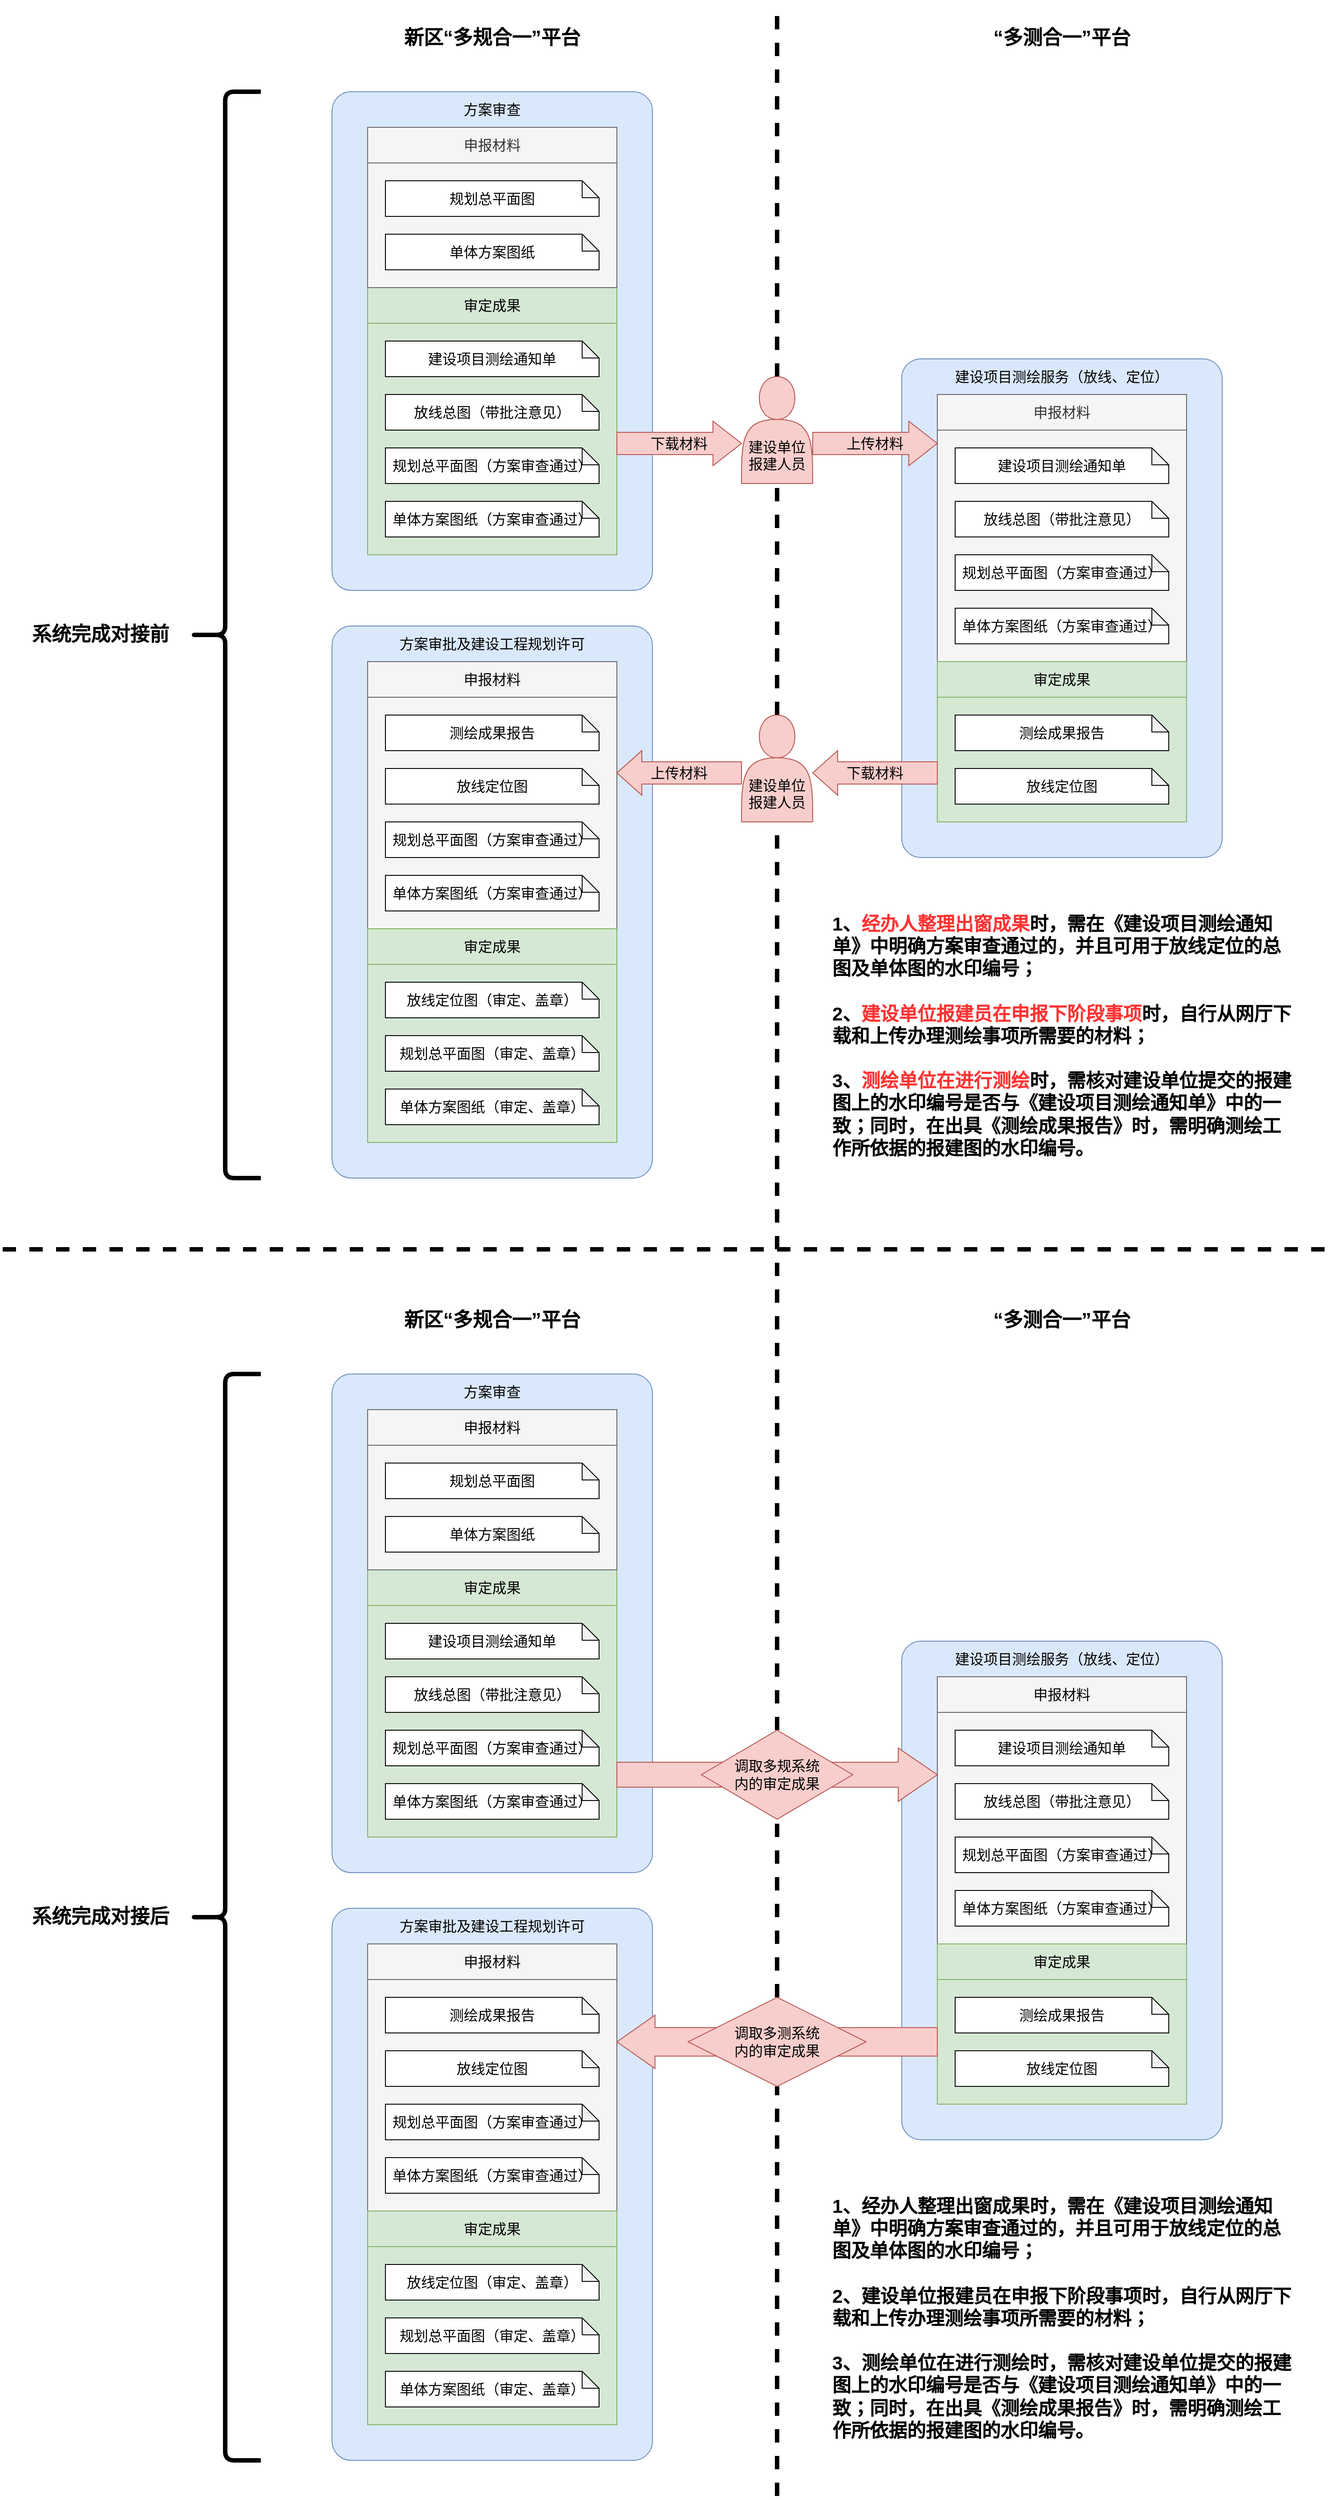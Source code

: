 <mxfile version="15.6.6" type="github">
  <diagram id="HU3_-8M6IqhSkoxiqSs4" name="Page-1">
    <mxGraphModel dx="2500" dy="2103" grid="1" gridSize="10" guides="1" tooltips="1" connect="1" arrows="1" fold="1" page="1" pageScale="1" pageWidth="827" pageHeight="1169" math="0" shadow="0">
      <root>
        <mxCell id="0" />
        <mxCell id="1" parent="0" />
        <mxCell id="n4JV1IkBggr-FbLEgCfJ-69" value="" style="endArrow=none;dashed=1;html=1;strokeWidth=5;rounded=0;fontSize=16;fontColor=default;strokeColor=default;labelBackgroundColor=default;startArrow=none;" edge="1" parent="1" source="n4JV1IkBggr-FbLEgCfJ-171" target="n4JV1IkBggr-FbLEgCfJ-58">
          <mxGeometry width="50" height="50" relative="1" as="geometry">
            <mxPoint x="540" y="1680" as="sourcePoint" />
            <mxPoint x="540" y="-1140" as="targetPoint" />
          </mxGeometry>
        </mxCell>
        <mxCell id="n4JV1IkBggr-FbLEgCfJ-66" value="" style="endArrow=none;dashed=1;html=1;strokeWidth=5;rounded=0;fontSize=16;fontColor=default;strokeColor=default;labelBackgroundColor=default;startArrow=none;" edge="1" parent="1" source="n4JV1IkBggr-FbLEgCfJ-58">
          <mxGeometry width="50" height="50" relative="1" as="geometry">
            <mxPoint x="540" y="200" as="sourcePoint" />
            <mxPoint x="540" y="-1120" as="targetPoint" />
          </mxGeometry>
        </mxCell>
        <mxCell id="n4JV1IkBggr-FbLEgCfJ-53" value="" style="rounded=1;whiteSpace=wrap;html=1;fontSize=16;strokeColor=#6c8ebf;fillColor=#dae8fc;arcSize=6;fontColor=default;" vertex="1" parent="1">
          <mxGeometry x="680" y="-720" width="360" height="560" as="geometry" />
        </mxCell>
        <mxCell id="n4JV1IkBggr-FbLEgCfJ-51" value="" style="rounded=1;whiteSpace=wrap;html=1;fontSize=16;strokeColor=#6c8ebf;fillColor=#dae8fc;arcSize=6;fontColor=default;" vertex="1" parent="1">
          <mxGeometry x="40" y="-420" width="360" height="620" as="geometry" />
        </mxCell>
        <mxCell id="n4JV1IkBggr-FbLEgCfJ-52" value="方案审批及建设工程规划许可" style="text;html=1;strokeColor=none;fillColor=none;align=center;verticalAlign=middle;whiteSpace=wrap;rounded=0;fontSize=16;fontColor=default;" vertex="1" parent="1">
          <mxGeometry x="80" y="-420" width="280" height="40" as="geometry" />
        </mxCell>
        <mxCell id="n4JV1IkBggr-FbLEgCfJ-49" value="" style="rounded=1;whiteSpace=wrap;html=1;fontSize=16;strokeColor=#6c8ebf;fillColor=#dae8fc;arcSize=6;fontColor=default;" vertex="1" parent="1">
          <mxGeometry x="40" y="-1020" width="360" height="560" as="geometry" />
        </mxCell>
        <mxCell id="n4JV1IkBggr-FbLEgCfJ-8" value="" style="rounded=0;whiteSpace=wrap;html=1;fontSize=16;strokeColor=#82b366;fillColor=#d5e8d4;fontColor=default;" vertex="1" parent="1">
          <mxGeometry x="80" y="-800" width="280" height="300" as="geometry" />
        </mxCell>
        <mxCell id="n4JV1IkBggr-FbLEgCfJ-3" value="放线总图（带批注意见）" style="shape=note;whiteSpace=wrap;html=1;backgroundOutline=1;darkOpacity=0.05;fontColor=default;strokeColor=default;fillColor=default;fontSize=16;size=19;" vertex="1" parent="1">
          <mxGeometry x="100" y="-680" width="240" height="40" as="geometry" />
        </mxCell>
        <mxCell id="n4JV1IkBggr-FbLEgCfJ-4" value="规划总平面图（方案审查通过）" style="shape=note;whiteSpace=wrap;html=1;backgroundOutline=1;darkOpacity=0.05;fontColor=default;strokeColor=default;fillColor=default;fontSize=16;size=19;" vertex="1" parent="1">
          <mxGeometry x="100" y="-620" width="240" height="40" as="geometry" />
        </mxCell>
        <mxCell id="n4JV1IkBggr-FbLEgCfJ-6" value="单体方案图纸（方案审查通过）" style="shape=note;whiteSpace=wrap;html=1;backgroundOutline=1;darkOpacity=0.05;fontColor=default;strokeColor=default;fillColor=default;fontSize=16;size=19;" vertex="1" parent="1">
          <mxGeometry x="100" y="-560" width="240" height="40" as="geometry" />
        </mxCell>
        <mxCell id="n4JV1IkBggr-FbLEgCfJ-7" value="建设项目测绘通知单" style="shape=note;whiteSpace=wrap;html=1;backgroundOutline=1;darkOpacity=0.05;fontColor=default;strokeColor=default;fillColor=default;fontSize=16;size=19;" vertex="1" parent="1">
          <mxGeometry x="100" y="-740" width="240" height="40" as="geometry" />
        </mxCell>
        <mxCell id="n4JV1IkBggr-FbLEgCfJ-15" value="审定成果" style="text;html=1;strokeColor=#82b366;fillColor=#d5e8d4;align=center;verticalAlign=middle;whiteSpace=wrap;rounded=0;fontSize=16;fontColor=default;" vertex="1" parent="1">
          <mxGeometry x="80" y="-800" width="280" height="40" as="geometry" />
        </mxCell>
        <mxCell id="n4JV1IkBggr-FbLEgCfJ-16" value="" style="rounded=0;whiteSpace=wrap;html=1;fontSize=16;fontColor=#333333;strokeColor=#666666;fillColor=#f5f5f5;" vertex="1" parent="1">
          <mxGeometry x="80" y="-980" width="280" height="180" as="geometry" />
        </mxCell>
        <mxCell id="n4JV1IkBggr-FbLEgCfJ-18" value="规划总平面图" style="shape=note;whiteSpace=wrap;html=1;backgroundOutline=1;darkOpacity=0.05;fontColor=default;strokeColor=default;fillColor=default;fontSize=16;size=19;" vertex="1" parent="1">
          <mxGeometry x="100" y="-920" width="240" height="40" as="geometry" />
        </mxCell>
        <mxCell id="n4JV1IkBggr-FbLEgCfJ-19" value="单体方案图纸" style="shape=note;whiteSpace=wrap;html=1;backgroundOutline=1;darkOpacity=0.05;fontColor=default;strokeColor=default;fillColor=default;fontSize=16;size=19;" vertex="1" parent="1">
          <mxGeometry x="100" y="-860" width="240" height="40" as="geometry" />
        </mxCell>
        <mxCell id="n4JV1IkBggr-FbLEgCfJ-21" value="申报材料" style="text;html=1;strokeColor=#666666;fillColor=#f5f5f5;align=center;verticalAlign=middle;whiteSpace=wrap;rounded=0;fontSize=16;fontColor=#333333;" vertex="1" parent="1">
          <mxGeometry x="80" y="-980" width="280" height="40" as="geometry" />
        </mxCell>
        <mxCell id="n4JV1IkBggr-FbLEgCfJ-23" value="" style="rounded=0;whiteSpace=wrap;html=1;fontSize=16;strokeColor=#666666;fillColor=#f5f5f5;fontColor=#333333;" vertex="1" parent="1">
          <mxGeometry x="720" y="-680" width="280" height="300" as="geometry" />
        </mxCell>
        <mxCell id="n4JV1IkBggr-FbLEgCfJ-24" value="放线总图（带批注意见）" style="shape=note;whiteSpace=wrap;html=1;backgroundOutline=1;darkOpacity=0.05;fontColor=default;strokeColor=default;fillColor=default;fontSize=16;size=19;" vertex="1" parent="1">
          <mxGeometry x="740" y="-560" width="240" height="40" as="geometry" />
        </mxCell>
        <mxCell id="n4JV1IkBggr-FbLEgCfJ-25" value="规划总平面图（方案审查通过）" style="shape=note;whiteSpace=wrap;html=1;backgroundOutline=1;darkOpacity=0.05;fontColor=default;strokeColor=default;fillColor=default;fontSize=16;size=19;" vertex="1" parent="1">
          <mxGeometry x="740" y="-500" width="240" height="40" as="geometry" />
        </mxCell>
        <mxCell id="n4JV1IkBggr-FbLEgCfJ-26" value="单体方案图纸（方案审查通过）" style="shape=note;whiteSpace=wrap;html=1;backgroundOutline=1;darkOpacity=0.05;fontColor=default;strokeColor=default;fillColor=default;fontSize=16;size=19;" vertex="1" parent="1">
          <mxGeometry x="740" y="-440" width="240" height="40" as="geometry" />
        </mxCell>
        <mxCell id="n4JV1IkBggr-FbLEgCfJ-27" value="建设项目测绘通知单" style="shape=note;whiteSpace=wrap;html=1;backgroundOutline=1;darkOpacity=0.05;fontColor=default;strokeColor=default;fillColor=default;fontSize=16;size=19;" vertex="1" parent="1">
          <mxGeometry x="740" y="-620" width="240" height="40" as="geometry" />
        </mxCell>
        <mxCell id="n4JV1IkBggr-FbLEgCfJ-28" value="申报材料" style="text;html=1;strokeColor=#666666;fillColor=#f5f5f5;align=center;verticalAlign=middle;whiteSpace=wrap;rounded=0;fontSize=16;fontColor=#333333;" vertex="1" parent="1">
          <mxGeometry x="720" y="-680" width="280" height="40" as="geometry" />
        </mxCell>
        <mxCell id="n4JV1IkBggr-FbLEgCfJ-30" value="" style="rounded=0;whiteSpace=wrap;html=1;fontSize=16;strokeColor=#82b366;fillColor=#d5e8d4;fontColor=default;" vertex="1" parent="1">
          <mxGeometry x="720" y="-380" width="280" height="180" as="geometry" />
        </mxCell>
        <mxCell id="n4JV1IkBggr-FbLEgCfJ-31" value="放线定位图" style="shape=note;whiteSpace=wrap;html=1;backgroundOutline=1;darkOpacity=0.05;fontColor=default;strokeColor=default;fillColor=default;fontSize=16;size=19;" vertex="1" parent="1">
          <mxGeometry x="740" y="-260" width="240" height="40" as="geometry" />
        </mxCell>
        <mxCell id="n4JV1IkBggr-FbLEgCfJ-34" value="测绘成果报告" style="shape=note;whiteSpace=wrap;html=1;backgroundOutline=1;darkOpacity=0.05;fontColor=default;strokeColor=default;fillColor=default;fontSize=16;size=19;" vertex="1" parent="1">
          <mxGeometry x="740" y="-320" width="240" height="40" as="geometry" />
        </mxCell>
        <mxCell id="n4JV1IkBggr-FbLEgCfJ-35" value="审定成果" style="text;html=1;strokeColor=#82b366;fillColor=#d5e8d4;align=center;verticalAlign=middle;whiteSpace=wrap;rounded=0;fontSize=16;fontColor=default;" vertex="1" parent="1">
          <mxGeometry x="720" y="-380" width="280" height="40" as="geometry" />
        </mxCell>
        <mxCell id="n4JV1IkBggr-FbLEgCfJ-36" value="" style="rounded=0;whiteSpace=wrap;html=1;fontSize=16;strokeColor=#666666;fillColor=#f5f5f5;fontColor=default;" vertex="1" parent="1">
          <mxGeometry x="80" y="-380" width="280" height="300" as="geometry" />
        </mxCell>
        <mxCell id="n4JV1IkBggr-FbLEgCfJ-38" value="规划总平面图（方案审查通过）" style="shape=note;whiteSpace=wrap;html=1;backgroundOutline=1;darkOpacity=0.05;fontColor=default;strokeColor=default;fillColor=default;fontSize=16;size=19;" vertex="1" parent="1">
          <mxGeometry x="100" y="-200" width="240" height="40" as="geometry" />
        </mxCell>
        <mxCell id="n4JV1IkBggr-FbLEgCfJ-39" value="单体方案图纸（方案审查通过）" style="shape=note;whiteSpace=wrap;html=1;backgroundOutline=1;darkOpacity=0.05;fontColor=default;strokeColor=default;fillColor=default;fontSize=16;size=19;" vertex="1" parent="1">
          <mxGeometry x="100" y="-140" width="240" height="40" as="geometry" />
        </mxCell>
        <mxCell id="n4JV1IkBggr-FbLEgCfJ-41" value="申报材料" style="text;html=1;strokeColor=#666666;fillColor=#f5f5f5;align=center;verticalAlign=middle;whiteSpace=wrap;rounded=0;fontSize=16;fontColor=default;" vertex="1" parent="1">
          <mxGeometry x="80" y="-380" width="280" height="40" as="geometry" />
        </mxCell>
        <mxCell id="n4JV1IkBggr-FbLEgCfJ-42" value="测绘成果报告" style="shape=note;whiteSpace=wrap;html=1;backgroundOutline=1;darkOpacity=0.05;fontColor=default;strokeColor=default;fillColor=default;fontSize=16;size=19;" vertex="1" parent="1">
          <mxGeometry x="100" y="-320" width="240" height="40" as="geometry" />
        </mxCell>
        <mxCell id="n4JV1IkBggr-FbLEgCfJ-43" value="放线定位图" style="shape=note;whiteSpace=wrap;html=1;backgroundOutline=1;darkOpacity=0.05;fontColor=default;strokeColor=default;fillColor=default;fontSize=16;size=19;" vertex="1" parent="1">
          <mxGeometry x="100" y="-260" width="240" height="40" as="geometry" />
        </mxCell>
        <mxCell id="n4JV1IkBggr-FbLEgCfJ-44" value="" style="rounded=0;whiteSpace=wrap;html=1;fontSize=16;strokeColor=#82b366;fillColor=#d5e8d4;fontColor=default;" vertex="1" parent="1">
          <mxGeometry x="80" y="-80" width="280" height="240" as="geometry" />
        </mxCell>
        <mxCell id="n4JV1IkBggr-FbLEgCfJ-45" value="规划总平面图（审定、盖章）" style="shape=note;whiteSpace=wrap;html=1;backgroundOutline=1;darkOpacity=0.05;fontColor=default;strokeColor=default;fillColor=default;fontSize=16;size=19;" vertex="1" parent="1">
          <mxGeometry x="100" y="40" width="240" height="40" as="geometry" />
        </mxCell>
        <mxCell id="n4JV1IkBggr-FbLEgCfJ-46" value="放线定位图（审定、盖章）" style="shape=note;whiteSpace=wrap;html=1;backgroundOutline=1;darkOpacity=0.05;fontColor=default;strokeColor=default;fillColor=default;fontSize=16;size=19;" vertex="1" parent="1">
          <mxGeometry x="100" y="-20" width="240" height="40" as="geometry" />
        </mxCell>
        <mxCell id="n4JV1IkBggr-FbLEgCfJ-47" value="审定成果" style="text;html=1;strokeColor=#82b366;fillColor=#d5e8d4;align=center;verticalAlign=middle;whiteSpace=wrap;rounded=0;fontSize=16;fontColor=default;" vertex="1" parent="1">
          <mxGeometry x="80" y="-80" width="280" height="40" as="geometry" />
        </mxCell>
        <mxCell id="n4JV1IkBggr-FbLEgCfJ-48" value="单体方案图纸（审定、盖章）" style="shape=note;whiteSpace=wrap;html=1;backgroundOutline=1;darkOpacity=0.05;fontColor=default;strokeColor=default;fillColor=default;fontSize=16;size=19;" vertex="1" parent="1">
          <mxGeometry x="100" y="100" width="240" height="40" as="geometry" />
        </mxCell>
        <mxCell id="n4JV1IkBggr-FbLEgCfJ-50" value="方案审查" style="text;html=1;strokeColor=none;fillColor=none;align=center;verticalAlign=middle;whiteSpace=wrap;rounded=0;fontSize=16;fontColor=default;" vertex="1" parent="1">
          <mxGeometry x="80" y="-1020" width="280" height="40" as="geometry" />
        </mxCell>
        <mxCell id="n4JV1IkBggr-FbLEgCfJ-54" value="建设项目测绘服务（放线、定位）" style="text;html=1;strokeColor=none;fillColor=none;align=center;verticalAlign=middle;whiteSpace=wrap;rounded=0;fontSize=16;fontColor=default;" vertex="1" parent="1">
          <mxGeometry x="720" y="-720" width="280" height="40" as="geometry" />
        </mxCell>
        <mxCell id="n4JV1IkBggr-FbLEgCfJ-59" value="下载材料" style="shape=singleArrow;whiteSpace=wrap;html=1;fontSize=16;strokeColor=#b85450;fillColor=#f8cecc;arrowWidth=0.5;arrowSize=0.229;fontColor=default;" vertex="1" parent="1">
          <mxGeometry x="360" y="-650" width="140" height="50" as="geometry" />
        </mxCell>
        <mxCell id="n4JV1IkBggr-FbLEgCfJ-60" value="上传材料" style="shape=singleArrow;whiteSpace=wrap;html=1;fontSize=16;strokeColor=#b85450;fillColor=#f8cecc;arrowWidth=0.5;arrowSize=0.229;fontColor=default;" vertex="1" parent="1">
          <mxGeometry x="580" y="-650" width="140" height="50" as="geometry" />
        </mxCell>
        <mxCell id="n4JV1IkBggr-FbLEgCfJ-62" value="&lt;br&gt;&lt;br&gt;&lt;br&gt;建设单位&lt;br&gt;报建人员" style="shape=actor;whiteSpace=wrap;html=1;fontSize=16;strokeColor=#b85450;fillColor=#f8cecc;fontColor=default;" vertex="1" parent="1">
          <mxGeometry x="500" y="-320" width="80" height="120" as="geometry" />
        </mxCell>
        <mxCell id="n4JV1IkBggr-FbLEgCfJ-64" value="下载材料" style="shape=singleArrow;direction=west;whiteSpace=wrap;html=1;fontSize=16;strokeColor=#b85450;fillColor=#f8cecc;arrowWidth=0.5;arrowSize=0.2;fontColor=default;" vertex="1" parent="1">
          <mxGeometry x="580" y="-280" width="140" height="50" as="geometry" />
        </mxCell>
        <mxCell id="n4JV1IkBggr-FbLEgCfJ-65" value="上传材料" style="shape=singleArrow;direction=west;whiteSpace=wrap;html=1;fontSize=16;strokeColor=#b85450;fillColor=#f8cecc;arrowWidth=0.5;arrowSize=0.2;fontColor=default;" vertex="1" parent="1">
          <mxGeometry x="360" y="-280" width="140" height="50" as="geometry" />
        </mxCell>
        <mxCell id="n4JV1IkBggr-FbLEgCfJ-67" value="新区“多规合一”平台" style="text;html=1;strokeColor=none;fillColor=none;align=center;verticalAlign=middle;whiteSpace=wrap;rounded=0;fontSize=22;fontColor=default;fontStyle=1" vertex="1" parent="1">
          <mxGeometry x="80" y="-1100" width="280" height="40" as="geometry" />
        </mxCell>
        <mxCell id="n4JV1IkBggr-FbLEgCfJ-68" value="“多测合一”平台" style="text;html=1;strokeColor=none;fillColor=none;align=center;verticalAlign=middle;whiteSpace=wrap;rounded=0;fontSize=22;fontColor=default;fontStyle=1" vertex="1" parent="1">
          <mxGeometry x="720" y="-1100" width="280" height="40" as="geometry" />
        </mxCell>
        <mxCell id="n4JV1IkBggr-FbLEgCfJ-58" value="&lt;br&gt;&lt;br&gt;&lt;br&gt;建设单位&lt;br&gt;报建人员" style="shape=actor;whiteSpace=wrap;html=1;fontSize=16;strokeColor=#b85450;fillColor=#f8cecc;fontColor=default;" vertex="1" parent="1">
          <mxGeometry x="500" y="-700" width="80" height="120" as="geometry" />
        </mxCell>
        <mxCell id="n4JV1IkBggr-FbLEgCfJ-119" value="" style="rounded=1;whiteSpace=wrap;html=1;fontSize=16;strokeColor=#6c8ebf;fillColor=#dae8fc;arcSize=6;fontColor=default;" vertex="1" parent="1">
          <mxGeometry x="680" y="720" width="360" height="560" as="geometry" />
        </mxCell>
        <mxCell id="n4JV1IkBggr-FbLEgCfJ-120" value="" style="rounded=1;whiteSpace=wrap;html=1;fontSize=16;strokeColor=#6c8ebf;fillColor=#dae8fc;arcSize=6;fontColor=default;" vertex="1" parent="1">
          <mxGeometry x="40" y="1020" width="360" height="620" as="geometry" />
        </mxCell>
        <mxCell id="n4JV1IkBggr-FbLEgCfJ-121" value="方案审批及建设工程规划许可" style="text;html=1;strokeColor=none;fillColor=none;align=center;verticalAlign=middle;whiteSpace=wrap;rounded=0;fontSize=16;fontColor=default;" vertex="1" parent="1">
          <mxGeometry x="80" y="1020" width="280" height="40" as="geometry" />
        </mxCell>
        <mxCell id="n4JV1IkBggr-FbLEgCfJ-122" value="" style="rounded=1;whiteSpace=wrap;html=1;fontSize=16;strokeColor=#6c8ebf;fillColor=#dae8fc;arcSize=6;fontColor=default;" vertex="1" parent="1">
          <mxGeometry x="40" y="420" width="360" height="560" as="geometry" />
        </mxCell>
        <mxCell id="n4JV1IkBggr-FbLEgCfJ-123" value="" style="rounded=0;whiteSpace=wrap;html=1;fontSize=16;strokeColor=#82b366;fillColor=#d5e8d4;fontColor=default;" vertex="1" parent="1">
          <mxGeometry x="80" y="640" width="280" height="300" as="geometry" />
        </mxCell>
        <mxCell id="n4JV1IkBggr-FbLEgCfJ-124" value="放线总图（带批注意见）" style="shape=note;whiteSpace=wrap;html=1;backgroundOutline=1;darkOpacity=0.05;fontColor=default;strokeColor=default;fillColor=default;fontSize=16;size=19;" vertex="1" parent="1">
          <mxGeometry x="100" y="760" width="240" height="40" as="geometry" />
        </mxCell>
        <mxCell id="n4JV1IkBggr-FbLEgCfJ-125" value="规划总平面图（方案审查通过）" style="shape=note;whiteSpace=wrap;html=1;backgroundOutline=1;darkOpacity=0.05;fontColor=default;strokeColor=default;fillColor=default;fontSize=16;size=19;" vertex="1" parent="1">
          <mxGeometry x="100" y="820" width="240" height="40" as="geometry" />
        </mxCell>
        <mxCell id="n4JV1IkBggr-FbLEgCfJ-126" value="单体方案图纸（方案审查通过）" style="shape=note;whiteSpace=wrap;html=1;backgroundOutline=1;darkOpacity=0.05;fontColor=default;strokeColor=default;fillColor=default;fontSize=16;size=19;" vertex="1" parent="1">
          <mxGeometry x="100" y="880" width="240" height="40" as="geometry" />
        </mxCell>
        <mxCell id="n4JV1IkBggr-FbLEgCfJ-127" value="建设项目测绘通知单" style="shape=note;whiteSpace=wrap;html=1;backgroundOutline=1;darkOpacity=0.05;fontColor=default;strokeColor=default;fillColor=default;fontSize=16;size=19;" vertex="1" parent="1">
          <mxGeometry x="100" y="700" width="240" height="40" as="geometry" />
        </mxCell>
        <mxCell id="n4JV1IkBggr-FbLEgCfJ-128" value="审定成果" style="text;html=1;strokeColor=#82b366;fillColor=#d5e8d4;align=center;verticalAlign=middle;whiteSpace=wrap;rounded=0;fontSize=16;fontColor=default;" vertex="1" parent="1">
          <mxGeometry x="80" y="640" width="280" height="40" as="geometry" />
        </mxCell>
        <mxCell id="n4JV1IkBggr-FbLEgCfJ-129" value="" style="rounded=0;whiteSpace=wrap;html=1;fontSize=16;fontColor=default;strokeColor=#666666;fillColor=#f5f5f5;" vertex="1" parent="1">
          <mxGeometry x="80" y="460" width="280" height="180" as="geometry" />
        </mxCell>
        <mxCell id="n4JV1IkBggr-FbLEgCfJ-130" value="规划总平面图" style="shape=note;whiteSpace=wrap;html=1;backgroundOutline=1;darkOpacity=0.05;fontColor=default;strokeColor=default;fillColor=default;fontSize=16;size=19;" vertex="1" parent="1">
          <mxGeometry x="100" y="520" width="240" height="40" as="geometry" />
        </mxCell>
        <mxCell id="n4JV1IkBggr-FbLEgCfJ-131" value="单体方案图纸" style="shape=note;whiteSpace=wrap;html=1;backgroundOutline=1;darkOpacity=0.05;fontColor=default;strokeColor=default;fillColor=default;fontSize=16;size=19;" vertex="1" parent="1">
          <mxGeometry x="100" y="580" width="240" height="40" as="geometry" />
        </mxCell>
        <mxCell id="n4JV1IkBggr-FbLEgCfJ-132" value="申报材料" style="text;html=1;strokeColor=#666666;fillColor=#f5f5f5;align=center;verticalAlign=middle;whiteSpace=wrap;rounded=0;fontSize=16;fontColor=default;" vertex="1" parent="1">
          <mxGeometry x="80" y="460" width="280" height="40" as="geometry" />
        </mxCell>
        <mxCell id="n4JV1IkBggr-FbLEgCfJ-133" value="" style="rounded=0;whiteSpace=wrap;html=1;fontSize=16;strokeColor=#666666;fillColor=#f5f5f5;fontColor=default;" vertex="1" parent="1">
          <mxGeometry x="720" y="760" width="280" height="300" as="geometry" />
        </mxCell>
        <mxCell id="n4JV1IkBggr-FbLEgCfJ-134" value="放线总图（带批注意见）" style="shape=note;whiteSpace=wrap;html=1;backgroundOutline=1;darkOpacity=0.05;fontColor=default;strokeColor=default;fillColor=default;fontSize=16;size=19;" vertex="1" parent="1">
          <mxGeometry x="740" y="880" width="240" height="40" as="geometry" />
        </mxCell>
        <mxCell id="n4JV1IkBggr-FbLEgCfJ-135" value="规划总平面图（方案审查通过）" style="shape=note;whiteSpace=wrap;html=1;backgroundOutline=1;darkOpacity=0.05;fontColor=default;strokeColor=default;fillColor=default;fontSize=16;size=19;" vertex="1" parent="1">
          <mxGeometry x="740" y="940" width="240" height="40" as="geometry" />
        </mxCell>
        <mxCell id="n4JV1IkBggr-FbLEgCfJ-136" value="单体方案图纸（方案审查通过）" style="shape=note;whiteSpace=wrap;html=1;backgroundOutline=1;darkOpacity=0.05;fontColor=default;strokeColor=default;fillColor=default;fontSize=16;size=19;" vertex="1" parent="1">
          <mxGeometry x="740" y="1000" width="240" height="40" as="geometry" />
        </mxCell>
        <mxCell id="n4JV1IkBggr-FbLEgCfJ-137" value="建设项目测绘通知单" style="shape=note;whiteSpace=wrap;html=1;backgroundOutline=1;darkOpacity=0.05;fontColor=default;strokeColor=default;fillColor=default;fontSize=16;size=19;" vertex="1" parent="1">
          <mxGeometry x="740" y="820" width="240" height="40" as="geometry" />
        </mxCell>
        <mxCell id="n4JV1IkBggr-FbLEgCfJ-138" value="申报材料" style="text;html=1;strokeColor=#666666;fillColor=#f5f5f5;align=center;verticalAlign=middle;whiteSpace=wrap;rounded=0;fontSize=16;fontColor=default;" vertex="1" parent="1">
          <mxGeometry x="720" y="760" width="280" height="40" as="geometry" />
        </mxCell>
        <mxCell id="n4JV1IkBggr-FbLEgCfJ-139" value="" style="rounded=0;whiteSpace=wrap;html=1;fontSize=16;strokeColor=#82b366;fillColor=#d5e8d4;fontColor=default;" vertex="1" parent="1">
          <mxGeometry x="720" y="1060" width="280" height="180" as="geometry" />
        </mxCell>
        <mxCell id="n4JV1IkBggr-FbLEgCfJ-140" value="放线定位图" style="shape=note;whiteSpace=wrap;html=1;backgroundOutline=1;darkOpacity=0.05;fontColor=default;strokeColor=default;fillColor=default;fontSize=16;size=19;" vertex="1" parent="1">
          <mxGeometry x="740" y="1180" width="240" height="40" as="geometry" />
        </mxCell>
        <mxCell id="n4JV1IkBggr-FbLEgCfJ-141" value="测绘成果报告" style="shape=note;whiteSpace=wrap;html=1;backgroundOutline=1;darkOpacity=0.05;fontColor=default;strokeColor=default;fillColor=default;fontSize=16;size=19;" vertex="1" parent="1">
          <mxGeometry x="740" y="1120" width="240" height="40" as="geometry" />
        </mxCell>
        <mxCell id="n4JV1IkBggr-FbLEgCfJ-142" value="审定成果" style="text;html=1;strokeColor=#82b366;fillColor=#d5e8d4;align=center;verticalAlign=middle;whiteSpace=wrap;rounded=0;fontSize=16;fontColor=default;" vertex="1" parent="1">
          <mxGeometry x="720" y="1060" width="280" height="40" as="geometry" />
        </mxCell>
        <mxCell id="n4JV1IkBggr-FbLEgCfJ-143" value="" style="rounded=0;whiteSpace=wrap;html=1;fontSize=16;strokeColor=#666666;fillColor=#f5f5f5;fontColor=default;" vertex="1" parent="1">
          <mxGeometry x="80" y="1060" width="280" height="300" as="geometry" />
        </mxCell>
        <mxCell id="n4JV1IkBggr-FbLEgCfJ-144" value="规划总平面图（方案审查通过）" style="shape=note;whiteSpace=wrap;html=1;backgroundOutline=1;darkOpacity=0.05;fontColor=default;strokeColor=default;fillColor=default;fontSize=16;size=19;" vertex="1" parent="1">
          <mxGeometry x="100" y="1240" width="240" height="40" as="geometry" />
        </mxCell>
        <mxCell id="n4JV1IkBggr-FbLEgCfJ-145" value="单体方案图纸（方案审查通过）" style="shape=note;whiteSpace=wrap;html=1;backgroundOutline=1;darkOpacity=0.05;fontColor=default;strokeColor=default;fillColor=default;fontSize=16;size=19;" vertex="1" parent="1">
          <mxGeometry x="100" y="1300" width="240" height="40" as="geometry" />
        </mxCell>
        <mxCell id="n4JV1IkBggr-FbLEgCfJ-146" value="申报材料" style="text;html=1;strokeColor=#666666;fillColor=#f5f5f5;align=center;verticalAlign=middle;whiteSpace=wrap;rounded=0;fontSize=16;fontColor=default;" vertex="1" parent="1">
          <mxGeometry x="80" y="1060" width="280" height="40" as="geometry" />
        </mxCell>
        <mxCell id="n4JV1IkBggr-FbLEgCfJ-147" value="测绘成果报告" style="shape=note;whiteSpace=wrap;html=1;backgroundOutline=1;darkOpacity=0.05;fontColor=default;strokeColor=default;fillColor=default;fontSize=16;size=19;" vertex="1" parent="1">
          <mxGeometry x="100" y="1120" width="240" height="40" as="geometry" />
        </mxCell>
        <mxCell id="n4JV1IkBggr-FbLEgCfJ-148" value="放线定位图" style="shape=note;whiteSpace=wrap;html=1;backgroundOutline=1;darkOpacity=0.05;fontColor=default;strokeColor=default;fillColor=default;fontSize=16;size=19;" vertex="1" parent="1">
          <mxGeometry x="100" y="1180" width="240" height="40" as="geometry" />
        </mxCell>
        <mxCell id="n4JV1IkBggr-FbLEgCfJ-149" value="" style="rounded=0;whiteSpace=wrap;html=1;fontSize=16;strokeColor=#82b366;fillColor=#d5e8d4;fontColor=default;" vertex="1" parent="1">
          <mxGeometry x="80" y="1360" width="280" height="240" as="geometry" />
        </mxCell>
        <mxCell id="n4JV1IkBggr-FbLEgCfJ-150" value="规划总平面图（审定、盖章）" style="shape=note;whiteSpace=wrap;html=1;backgroundOutline=1;darkOpacity=0.05;fontColor=default;strokeColor=default;fillColor=default;fontSize=16;size=19;" vertex="1" parent="1">
          <mxGeometry x="100" y="1480" width="240" height="40" as="geometry" />
        </mxCell>
        <mxCell id="n4JV1IkBggr-FbLEgCfJ-151" value="放线定位图（审定、盖章）" style="shape=note;whiteSpace=wrap;html=1;backgroundOutline=1;darkOpacity=0.05;fontColor=default;strokeColor=default;fillColor=default;fontSize=16;size=19;" vertex="1" parent="1">
          <mxGeometry x="100" y="1420" width="240" height="40" as="geometry" />
        </mxCell>
        <mxCell id="n4JV1IkBggr-FbLEgCfJ-152" value="审定成果" style="text;html=1;strokeColor=#82b366;fillColor=#d5e8d4;align=center;verticalAlign=middle;whiteSpace=wrap;rounded=0;fontSize=16;fontColor=default;" vertex="1" parent="1">
          <mxGeometry x="80" y="1360" width="280" height="40" as="geometry" />
        </mxCell>
        <mxCell id="n4JV1IkBggr-FbLEgCfJ-153" value="单体方案图纸（审定、盖章）" style="shape=note;whiteSpace=wrap;html=1;backgroundOutline=1;darkOpacity=0.05;fontColor=default;strokeColor=default;fillColor=default;fontSize=16;size=19;" vertex="1" parent="1">
          <mxGeometry x="100" y="1540" width="240" height="40" as="geometry" />
        </mxCell>
        <mxCell id="n4JV1IkBggr-FbLEgCfJ-154" value="方案审查" style="text;html=1;strokeColor=none;fillColor=none;align=center;verticalAlign=middle;whiteSpace=wrap;rounded=0;fontSize=16;fontColor=default;" vertex="1" parent="1">
          <mxGeometry x="80" y="420" width="280" height="40" as="geometry" />
        </mxCell>
        <mxCell id="n4JV1IkBggr-FbLEgCfJ-155" value="建设项目测绘服务（放线、定位）" style="text;html=1;strokeColor=none;fillColor=none;align=center;verticalAlign=middle;whiteSpace=wrap;rounded=0;fontSize=16;fontColor=default;" vertex="1" parent="1">
          <mxGeometry x="720" y="720" width="280" height="40" as="geometry" />
        </mxCell>
        <mxCell id="n4JV1IkBggr-FbLEgCfJ-161" value="新区“多规合一”平台" style="text;html=1;strokeColor=none;fillColor=none;align=center;verticalAlign=middle;whiteSpace=wrap;rounded=0;fontSize=22;fontColor=default;fontStyle=1" vertex="1" parent="1">
          <mxGeometry x="80" y="340" width="280" height="40" as="geometry" />
        </mxCell>
        <mxCell id="n4JV1IkBggr-FbLEgCfJ-162" value="“多测合一”平台" style="text;html=1;strokeColor=none;fillColor=none;align=center;verticalAlign=middle;whiteSpace=wrap;rounded=0;fontSize=22;fontColor=default;fontStyle=1" vertex="1" parent="1">
          <mxGeometry x="720" y="340" width="280" height="40" as="geometry" />
        </mxCell>
        <mxCell id="n4JV1IkBggr-FbLEgCfJ-164" value="" style="endArrow=none;dashed=1;html=1;rounded=0;labelBackgroundColor=default;fontSize=22;fontColor=default;strokeColor=default;strokeWidth=5;" edge="1" parent="1">
          <mxGeometry width="50" height="50" relative="1" as="geometry">
            <mxPoint x="-330" y="280" as="sourcePoint" />
            <mxPoint x="1160" y="280" as="targetPoint" />
          </mxGeometry>
        </mxCell>
        <mxCell id="n4JV1IkBggr-FbLEgCfJ-172" value="" style="endArrow=none;dashed=1;html=1;strokeWidth=5;rounded=0;fontSize=16;fontColor=default;strokeColor=default;labelBackgroundColor=default;" edge="1" parent="1" target="n4JV1IkBggr-FbLEgCfJ-171">
          <mxGeometry width="50" height="50" relative="1" as="geometry">
            <mxPoint x="540" y="1680" as="sourcePoint" />
            <mxPoint x="540" y="-580" as="targetPoint" />
          </mxGeometry>
        </mxCell>
        <mxCell id="n4JV1IkBggr-FbLEgCfJ-174" value="" style="shape=singleArrow;whiteSpace=wrap;html=1;labelBackgroundColor=none;fontSize=16;strokeColor=#b85450;fillColor=#f8cecc;arrowWidth=0.467;arrowSize=0.122;fontColor=default;" vertex="1" parent="1">
          <mxGeometry x="360" y="840" width="360" height="60" as="geometry" />
        </mxCell>
        <mxCell id="n4JV1IkBggr-FbLEgCfJ-167" value="调取多规系统&lt;br&gt;内的审定成果" style="rhombus;whiteSpace=wrap;html=1;labelBackgroundColor=none;fontSize=16;strokeColor=#b85450;fillColor=#f8cecc;fontColor=default;" vertex="1" parent="1">
          <mxGeometry x="455" y="820" width="170" height="100" as="geometry" />
        </mxCell>
        <mxCell id="n4JV1IkBggr-FbLEgCfJ-175" value="" style="shape=singleArrow;direction=west;whiteSpace=wrap;html=1;labelBackgroundColor=none;fontSize=16;strokeColor=#b85450;fillColor=#f8cecc;arrowWidth=0.533;arrowSize=0.119;fontColor=default;" vertex="1" parent="1">
          <mxGeometry x="360" y="1140" width="360" height="60" as="geometry" />
        </mxCell>
        <mxCell id="n4JV1IkBggr-FbLEgCfJ-171" value="调取多测系统&lt;br&gt;内的审定成果" style="rhombus;whiteSpace=wrap;html=1;labelBackgroundColor=none;fontSize=16;strokeColor=#b85450;fillColor=#f8cecc;fontColor=default;" vertex="1" parent="1">
          <mxGeometry x="440" y="1120" width="200" height="100" as="geometry" />
        </mxCell>
        <mxCell id="n4JV1IkBggr-FbLEgCfJ-184" value="1、&lt;font color=&quot;#ff3333&quot;&gt;经办人整理出窗成果&lt;/font&gt;时，需在《建设项目测绘通知单》中明确方案审查通过的，并且可用于放线定位的总图及单体图的水印编号；&lt;br&gt;&lt;br style=&quot;font-size: 21px&quot;&gt;2、&lt;font&gt;&lt;font color=&quot;#ff3333&quot;&gt;建设单位报建员在申报下阶段事项&lt;/font&gt;时，&lt;/font&gt;自行从网厅下载和上传办理测绘事项所需要的材料；&lt;br&gt;&lt;br style=&quot;font-size: 21px&quot;&gt;3、&lt;font color=&quot;#ff3333&quot;&gt;测绘单位在进行测绘&lt;/font&gt;时，需核对建设单位提交的报建图上的水印编号是否与《建设项目测绘通知单》中的一致；同时，在出具《测绘成果报告》时，需明确测绘工作所依据的报建图的水印编号。" style="text;html=1;strokeColor=none;fillColor=none;align=left;verticalAlign=middle;whiteSpace=wrap;rounded=0;labelBackgroundColor=none;fontSize=21;fontColor=default;fontStyle=1" vertex="1" parent="1">
          <mxGeometry x="600" y="-120" width="520" height="320" as="geometry" />
        </mxCell>
        <mxCell id="n4JV1IkBggr-FbLEgCfJ-185" value="1、&lt;font&gt;经办人整理出窗成果&lt;/font&gt;时，需在《建设项目测绘通知单》中明确方案审查通过的，并且可用于放线定位的总图及单体图的水印编号；&lt;br&gt;&lt;br style=&quot;font-size: 21px&quot;&gt;2、&lt;font&gt;&lt;font&gt;建设单位报建员在申报下阶段事项&lt;/font&gt;时，&lt;/font&gt;自行从网厅下载和上传办理测绘事项所需要的材料；&lt;br&gt;&lt;br style=&quot;font-size: 21px&quot;&gt;3、&lt;font&gt;测绘单位在进行测绘&lt;/font&gt;时，需核对建设单位提交的报建图上的水印编号是否与《建设项目测绘通知单》中的一致；同时，在出具《测绘成果报告》时，需明确测绘工作所依据的报建图的水印编号。" style="text;html=1;strokeColor=none;fillColor=none;align=left;verticalAlign=middle;whiteSpace=wrap;rounded=0;labelBackgroundColor=none;fontSize=21;fontColor=default;fontStyle=1" vertex="1" parent="1">
          <mxGeometry x="600" y="1320" width="520" height="320" as="geometry" />
        </mxCell>
        <mxCell id="n4JV1IkBggr-FbLEgCfJ-186" value="" style="shape=curlyBracket;whiteSpace=wrap;html=1;rounded=1;labelBackgroundColor=none;fontSize=21;fontColor=default;strokeColor=default;fillColor=default;align=left;size=0.5;strokeWidth=5;" vertex="1" parent="1">
          <mxGeometry x="-120" y="-1020" width="80" height="1220" as="geometry" />
        </mxCell>
        <mxCell id="n4JV1IkBggr-FbLEgCfJ-188" value="系统完成对接前" style="text;html=1;strokeColor=none;fillColor=none;align=center;verticalAlign=middle;whiteSpace=wrap;rounded=0;fontSize=22;fontColor=default;fontStyle=1" vertex="1" parent="1">
          <mxGeometry x="-320" y="-430" width="200" height="40" as="geometry" />
        </mxCell>
        <mxCell id="n4JV1IkBggr-FbLEgCfJ-189" value="" style="shape=curlyBracket;whiteSpace=wrap;html=1;rounded=1;labelBackgroundColor=none;fontSize=21;fontColor=default;strokeColor=default;fillColor=default;align=left;size=0.5;strokeWidth=5;" vertex="1" parent="1">
          <mxGeometry x="-120" y="420" width="80" height="1220" as="geometry" />
        </mxCell>
        <mxCell id="n4JV1IkBggr-FbLEgCfJ-190" value="系统完成对接后" style="text;html=1;strokeColor=none;fillColor=none;align=center;verticalAlign=middle;whiteSpace=wrap;rounded=0;fontSize=22;fontColor=default;fontStyle=1" vertex="1" parent="1">
          <mxGeometry x="-320" y="1010" width="200" height="40" as="geometry" />
        </mxCell>
      </root>
    </mxGraphModel>
  </diagram>
</mxfile>

